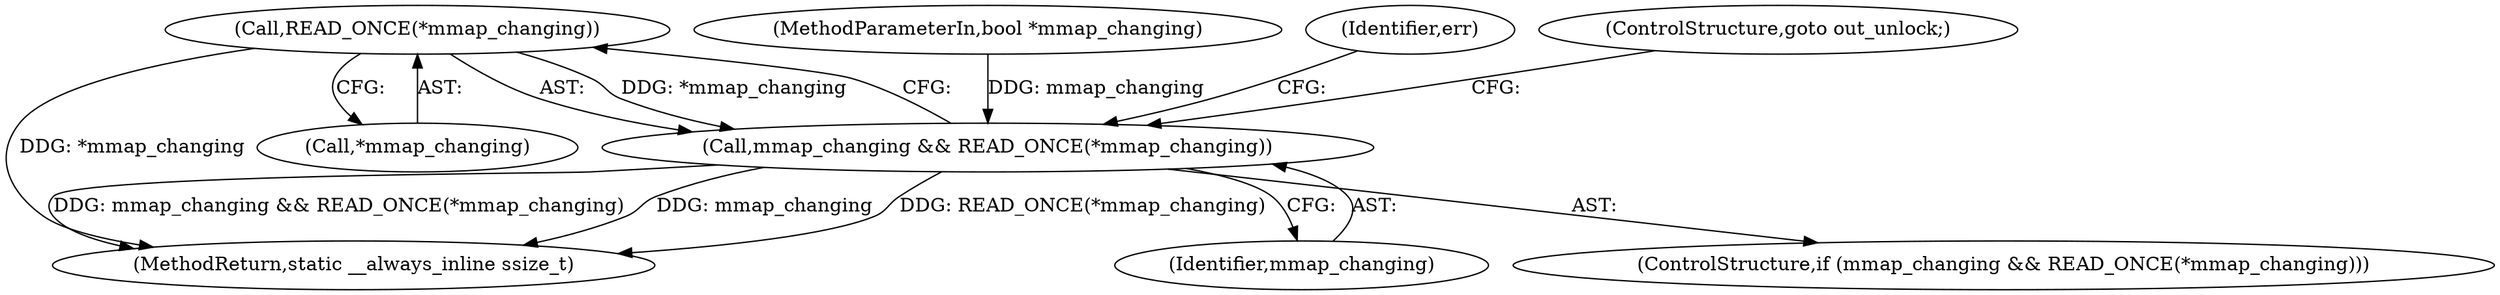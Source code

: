 digraph "0_linux_29ec90660d68bbdd69507c1c8b4e33aa299278b1_1@pointer" {
"1000170" [label="(Call,READ_ONCE(*mmap_changing))"];
"1000168" [label="(Call,mmap_changing && READ_ONCE(*mmap_changing))"];
"1000167" [label="(ControlStructure,if (mmap_changing && READ_ONCE(*mmap_changing)))"];
"1000168" [label="(Call,mmap_changing && READ_ONCE(*mmap_changing))"];
"1000116" [label="(MethodParameterIn,bool *mmap_changing)"];
"1000447" [label="(MethodReturn,static __always_inline ssize_t)"];
"1000171" [label="(Call,*mmap_changing)"];
"1000169" [label="(Identifier,mmap_changing)"];
"1000175" [label="(Identifier,err)"];
"1000170" [label="(Call,READ_ONCE(*mmap_changing))"];
"1000173" [label="(ControlStructure,goto out_unlock;)"];
"1000170" -> "1000168"  [label="AST: "];
"1000170" -> "1000171"  [label="CFG: "];
"1000171" -> "1000170"  [label="AST: "];
"1000168" -> "1000170"  [label="CFG: "];
"1000170" -> "1000447"  [label="DDG: *mmap_changing"];
"1000170" -> "1000168"  [label="DDG: *mmap_changing"];
"1000168" -> "1000167"  [label="AST: "];
"1000168" -> "1000169"  [label="CFG: "];
"1000169" -> "1000168"  [label="AST: "];
"1000173" -> "1000168"  [label="CFG: "];
"1000175" -> "1000168"  [label="CFG: "];
"1000168" -> "1000447"  [label="DDG: mmap_changing && READ_ONCE(*mmap_changing)"];
"1000168" -> "1000447"  [label="DDG: mmap_changing"];
"1000168" -> "1000447"  [label="DDG: READ_ONCE(*mmap_changing)"];
"1000116" -> "1000168"  [label="DDG: mmap_changing"];
}
